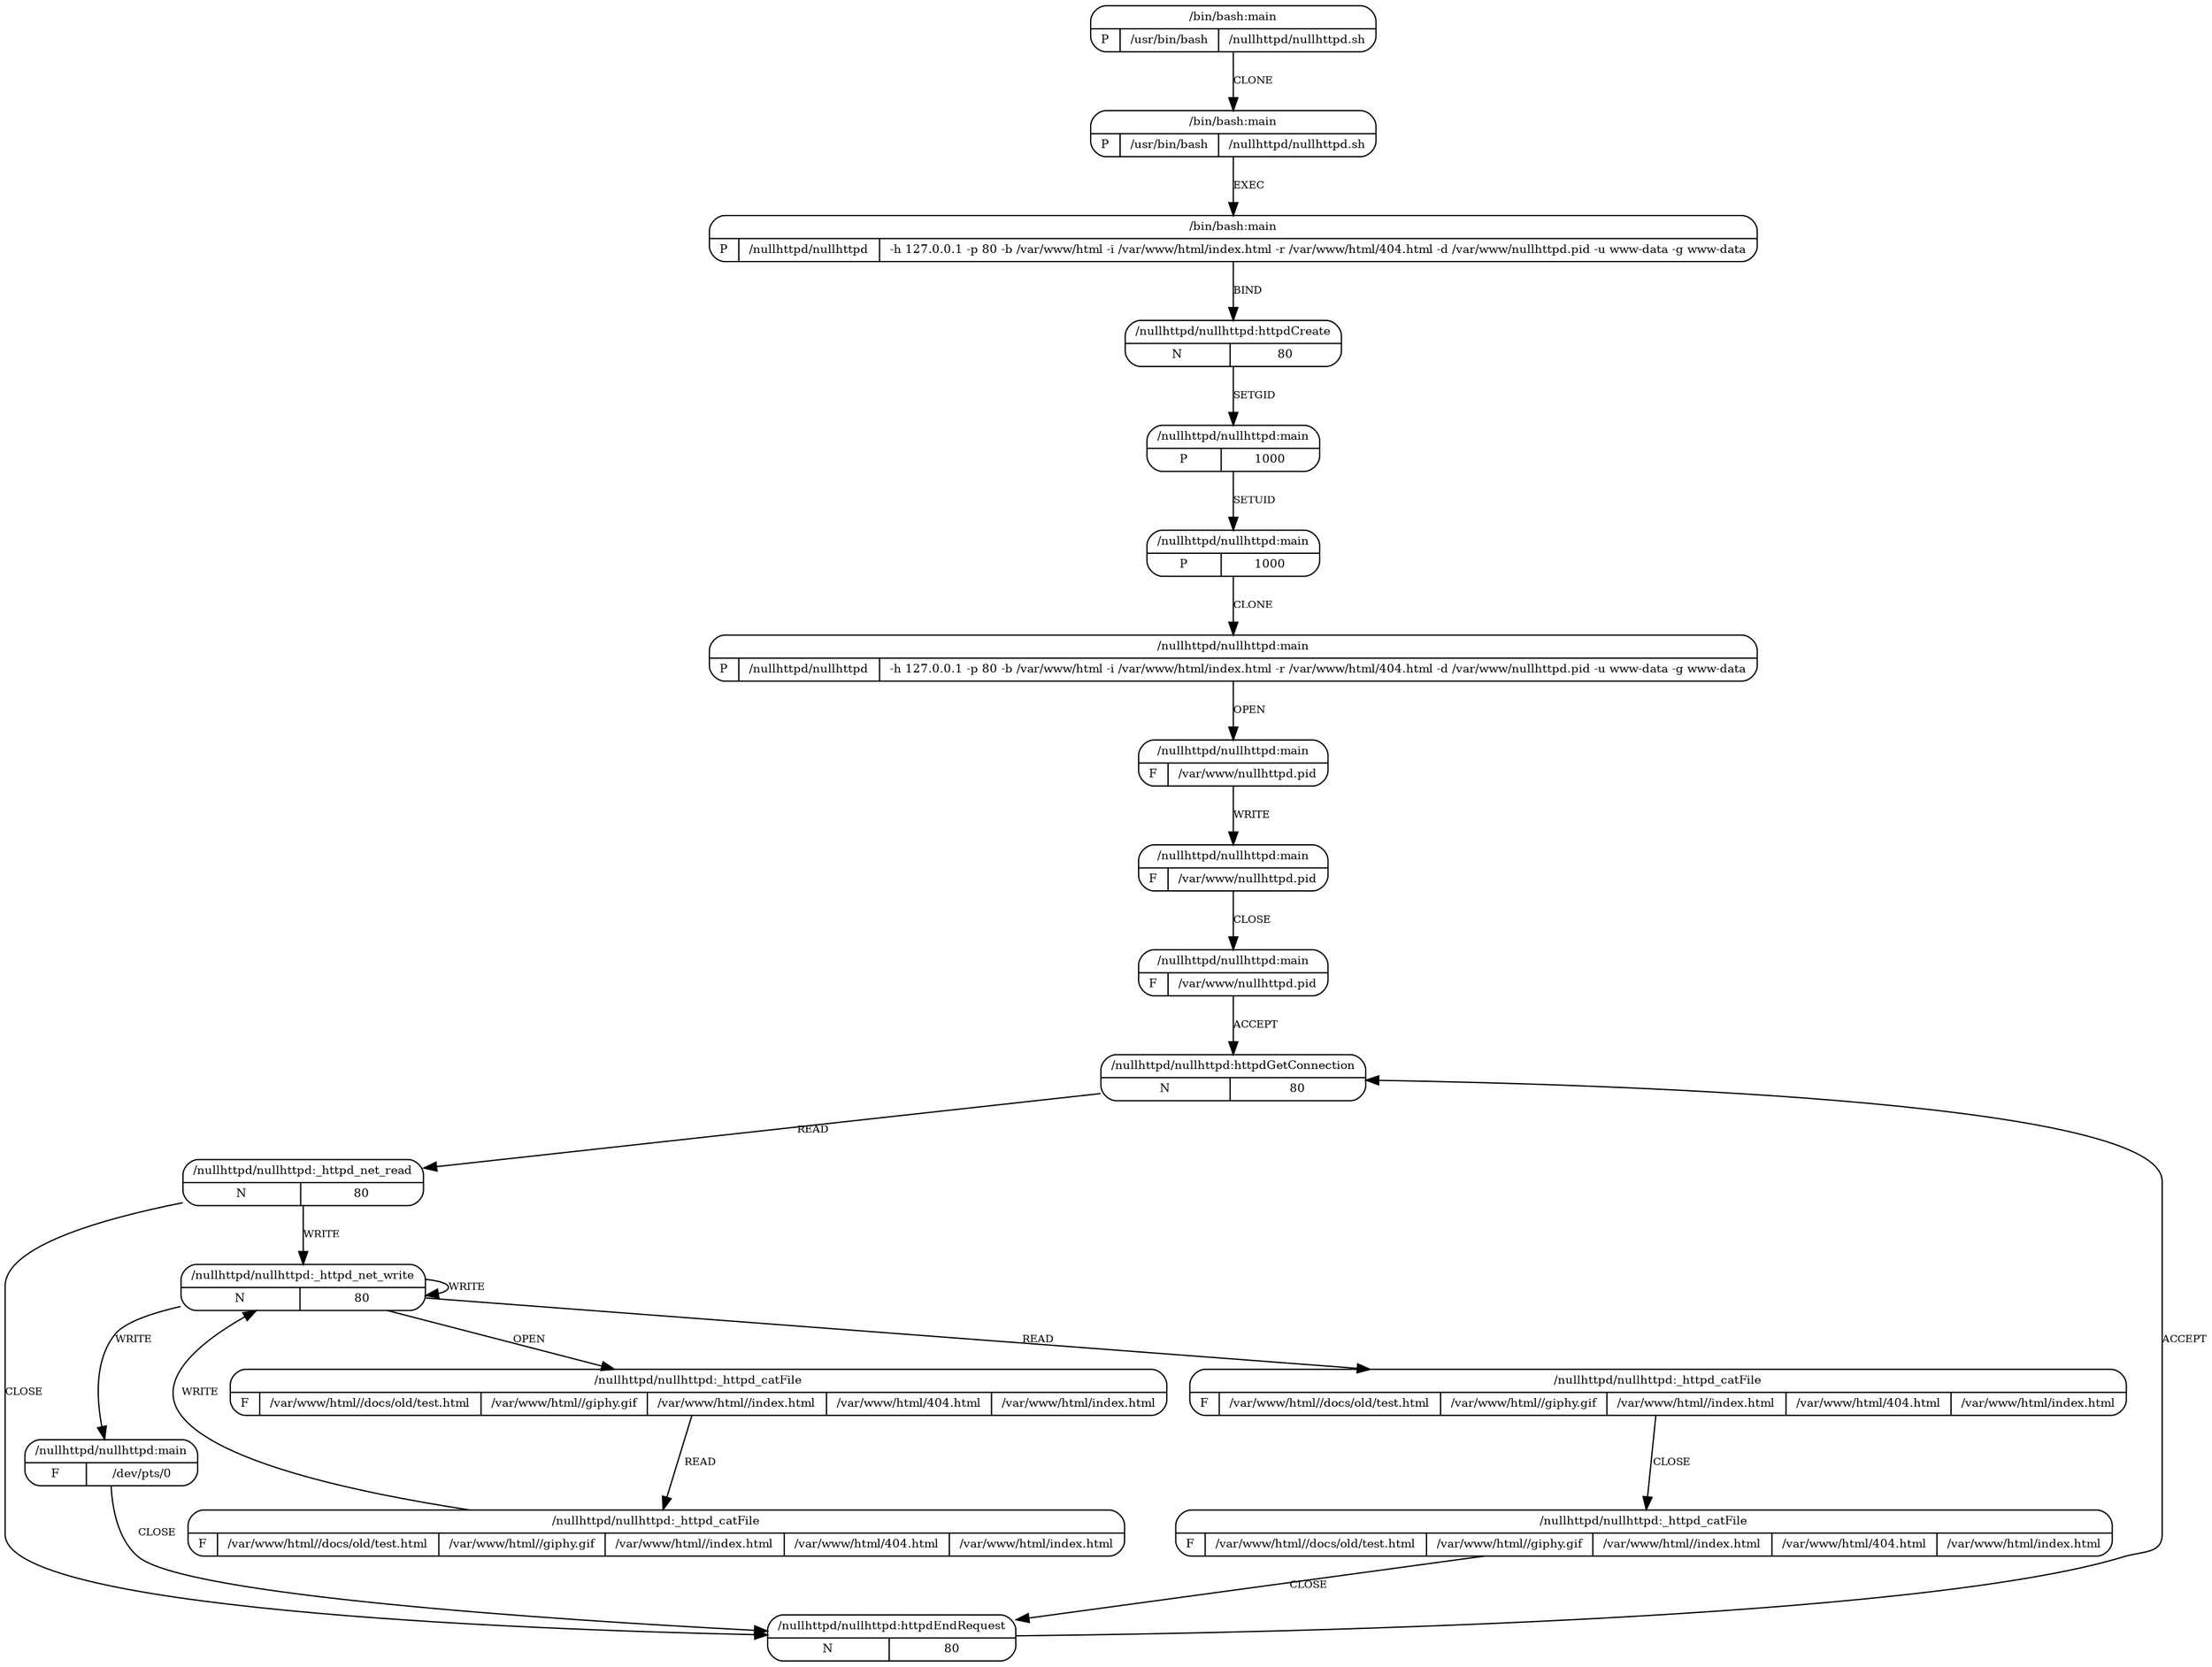 digraph G {
  3 [shape=Mrecord, label="{{/nullhttpd/nullhttpd:httpdCreate}|{N|{80}}}",
     fontsize=9, ];
  10 [shape=Mrecord,
      label="{{/nullhttpd/nullhttpd:httpdGetConnection}|{N|{80}}}",
      fontsize=9, ];
  12 [shape=Mrecord, label="{{/nullhttpd/nullhttpd:_httpd_net_write}|{N|{80}}}",
      fontsize=9, ];
  11 [shape=Mrecord, label="{{/nullhttpd/nullhttpd:_httpd_net_read}|{N|{80}}}",
      fontsize=9, ];
  17 [shape=Mrecord,
      label="{{/nullhttpd/nullhttpd:_httpd_catFile}|{F|{/var/www/html//docs/old/test.html}|{/var/www/html//giphy.gif}|{/var/www/html//index.html}|{/var/www/html/404.html}|{/var/www/html/index.html}}}",
      fontsize=9, ];
  18 [shape=Mrecord,
      label="{{/nullhttpd/nullhttpd:_httpd_catFile}|{F|{/var/www/html//docs/old/test.html}|{/var/www/html//giphy.gif}|{/var/www/html//index.html}|{/var/www/html/404.html}|{/var/www/html/index.html}}}",
      fontsize=9, ];
  14 [shape=Mrecord,
      label="{{/nullhttpd/nullhttpd:_httpd_catFile}|{F|{/var/www/html//docs/old/test.html}|{/var/www/html//giphy.gif}|{/var/www/html//index.html}|{/var/www/html/404.html}|{/var/www/html/index.html}}}",
      fontsize=9, ];
  15 [shape=Mrecord,
      label="{{/nullhttpd/nullhttpd:_httpd_catFile}|{F|{/var/www/html//docs/old/test.html}|{/var/www/html//giphy.gif}|{/var/www/html//index.html}|{/var/www/html/404.html}|{/var/www/html/index.html}}}",
      fontsize=9, ];
  16 [shape=Mrecord, label="{{/nullhttpd/nullhttpd:httpdEndRequest}|{N|{80}}}",
      fontsize=9, ];
  13 [shape=Mrecord, label="{{/nullhttpd/nullhttpd:main}|{F|{/dev/pts/0}}}",
      fontsize=9, ];
  7 [shape=Mrecord,
     label="{{/nullhttpd/nullhttpd:main}|{F|{/var/www/nullhttpd.pid}}}",
     fontsize=9, ];
  8 [shape=Mrecord,
     label="{{/nullhttpd/nullhttpd:main}|{F|{/var/www/nullhttpd.pid}}}",
     fontsize=9, ];
  9 [shape=Mrecord,
     label="{{/nullhttpd/nullhttpd:main}|{F|{/var/www/nullhttpd.pid}}}",
     fontsize=9, ];
  6 [shape=Mrecord,
     label="{{/nullhttpd/nullhttpd:main}|{P|/nullhttpd/nullhttpd|-h 127.0.0.1 -p 80 -b /var/www/html -i /var/www/html/index.html -r /var/www/html/404.html -d /var/www/nullhttpd.pid -u www-data -g www-data}}",
     fontsize=9, ];
  5 [shape=Mrecord, label="{{/nullhttpd/nullhttpd:main}|{P|1000}}", fontsize=9, ];
  4 [shape=Mrecord, label="{{/nullhttpd/nullhttpd:main}|{P|1000}}", fontsize=9, ];
  0 [shape=Mrecord,
     label="{{/bin/bash:main}|{P|/usr/bin/bash|/nullhttpd/nullhttpd.sh}}",
     fontsize=9, ];
  1 [shape=Mrecord,
     label="{{/bin/bash:main}|{P|/usr/bin/bash|/nullhttpd/nullhttpd.sh}}",
     fontsize=9, ];
  2 [shape=Mrecord,
     label="{{/bin/bash:main}|{P|/nullhttpd/nullhttpd|-h 127.0.0.1 -p 80 -b /var/www/html -i /var/www/html/index.html -r /var/www/html/404.html -d /var/www/nullhttpd.pid -u www-data -g www-data}}",
     fontsize=9, ];
  
  
  3 -> 4 [label="SETGID", fontsize=8, ];
  10 -> 11 [label="READ", fontsize=8, ];
  12 -> 12 [label="WRITE", fontsize=8, ];
  12 -> 17 [label="OPEN", fontsize=8, ];
  12 -> 14 [label="READ", fontsize=8, ];
  12 -> 13 [label="WRITE", fontsize=8, ];
  11 -> 12 [label="WRITE", fontsize=8, ];
  11 -> 16 [label="CLOSE", fontsize=8, ];
  17 -> 18 [label="READ", fontsize=8, ];
  18 -> 12 [label="WRITE", fontsize=8, ];
  14 -> 15 [label="CLOSE", fontsize=8, ];
  15 -> 16 [label="CLOSE", fontsize=8, ];
  16 -> 10 [label="ACCEPT", fontsize=8, ];
  13 -> 16 [label="CLOSE", fontsize=8, ];
  7 -> 8 [label="WRITE", fontsize=8, ];
  8 -> 9 [label="CLOSE", fontsize=8, ];
  9 -> 10 [label="ACCEPT", fontsize=8, ];
  6 -> 7 [label="OPEN", fontsize=8, ];
  5 -> 6 [label="CLONE", fontsize=8, ];
  4 -> 5 [label="SETUID", fontsize=8, ];
  0 -> 1 [label="CLONE", fontsize=8, ];
  1 -> 2 [label="EXEC", fontsize=8, ];
  2 -> 3 [label="BIND", fontsize=8, ];
  
  }